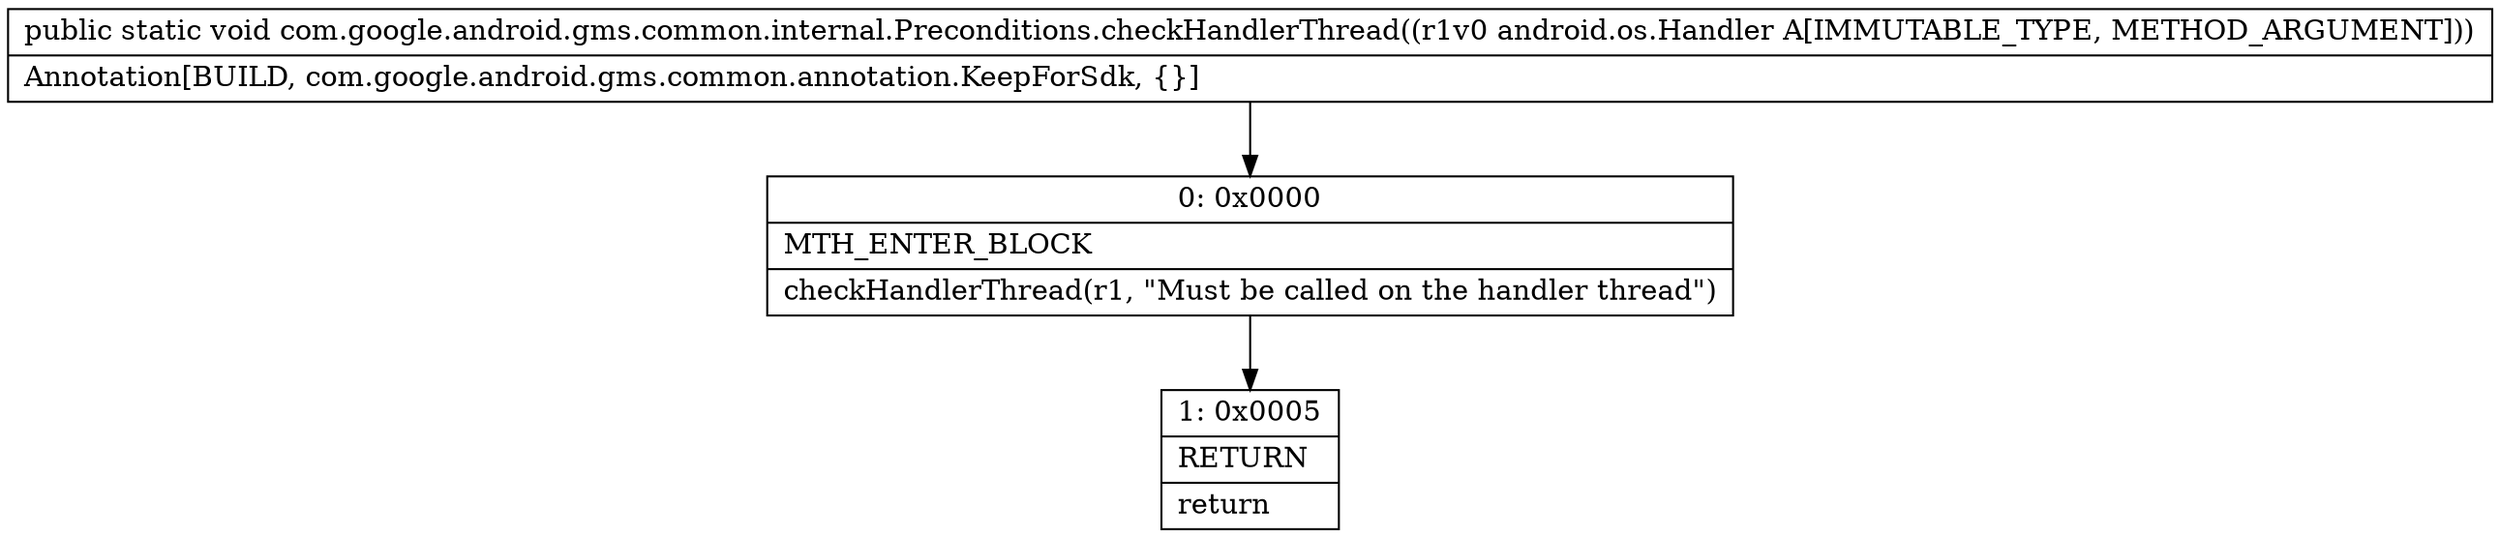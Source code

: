 digraph "CFG forcom.google.android.gms.common.internal.Preconditions.checkHandlerThread(Landroid\/os\/Handler;)V" {
Node_0 [shape=record,label="{0\:\ 0x0000|MTH_ENTER_BLOCK\l|checkHandlerThread(r1, \"Must be called on the handler thread\")\l}"];
Node_1 [shape=record,label="{1\:\ 0x0005|RETURN\l|return\l}"];
MethodNode[shape=record,label="{public static void com.google.android.gms.common.internal.Preconditions.checkHandlerThread((r1v0 android.os.Handler A[IMMUTABLE_TYPE, METHOD_ARGUMENT]))  | Annotation[BUILD, com.google.android.gms.common.annotation.KeepForSdk, \{\}]\l}"];
MethodNode -> Node_0;
Node_0 -> Node_1;
}

